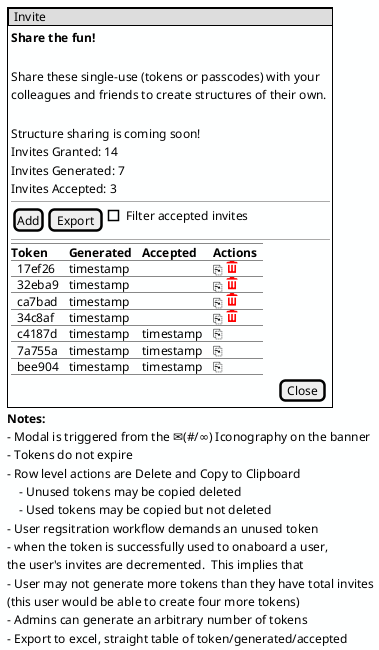 @startsalt
skinparam backgroundcolor #FEFFFF
'!!include <tupadr3/font-awesome-6/copy>
'!include <tupadr3/font-awesome-6/copyright>
!include <tupadr3/font-awesome-5/copy>
'!include <tupadr3/font-awesome-5/copyright>
'!include <tupadr3/material/content_copy>
'!include <tupadr3/material/copyright>
'!include <tupadr3/font-awesome/copy>
'!include <tupadr3/font-awesome/copyright>
'!include <cloudinsight/copy>
'!include <logos/adobe-incopy>
'!include <logos/copyleft-pirate>
'!include <logos/copyleft>
'!include <material/content_copy>
'!include <material/copyright>

{
{
{+        {*  Invite}
{

{
    { 
      <b>Share the fun!  
      {.}
      Share these single-use (tokens or passcodes) with your 
    colleagues and friends to create structures of their own.
{.}
      Structure sharing is coming soon!
Invites Granted: 14
Invites Generated: 7
Invites Accepted: 3

--

{[Add]|[Export]|[ ] Filter accepted invites}
--
{T-
 <b>Token  | <b>Generated | <b>Accepted | <b>Actions
  17ef26   | timestamp | . | ⎘ <color:red><&trash*1.6>
  32eba9   | timestamp | . | ⎘ <color:red><&trash*1.6>
  ca7bad | timestamp | . | ⎘ <color:red><&trash*1.6>
  34c8af | timestamp | . | ⎘ <color:red><&trash*1.6>
  c4187d | timestamp | timestamp | ⎘ 
  7a755a | timestamp | timestamp | ⎘ 
  bee904 | timestamp | timestamp | ⎘ 
}
{                                            |[Close]}
}
}
}
}
<b>Notes:

- Modal is triggered from the ✉(#/∞) Iconography on the banner
- Tokens do not expire
- Row level actions are Delete and Copy to Clipboard
      - Unused tokens may be copied deleted
      - Used tokens may be copied but not deleted
- User regsitration workflow demands an unused token
- when the token is successfully used to onaboard a user,
 the user's invites are decremented.  This implies that 
- User may not generate more tokens than they have total invites
(this user would be able to create four more tokens)
- Admins can generate an arbitrary number of tokens
- Export to excel, straight table of token/generated/accepted

}
}
@endsalt